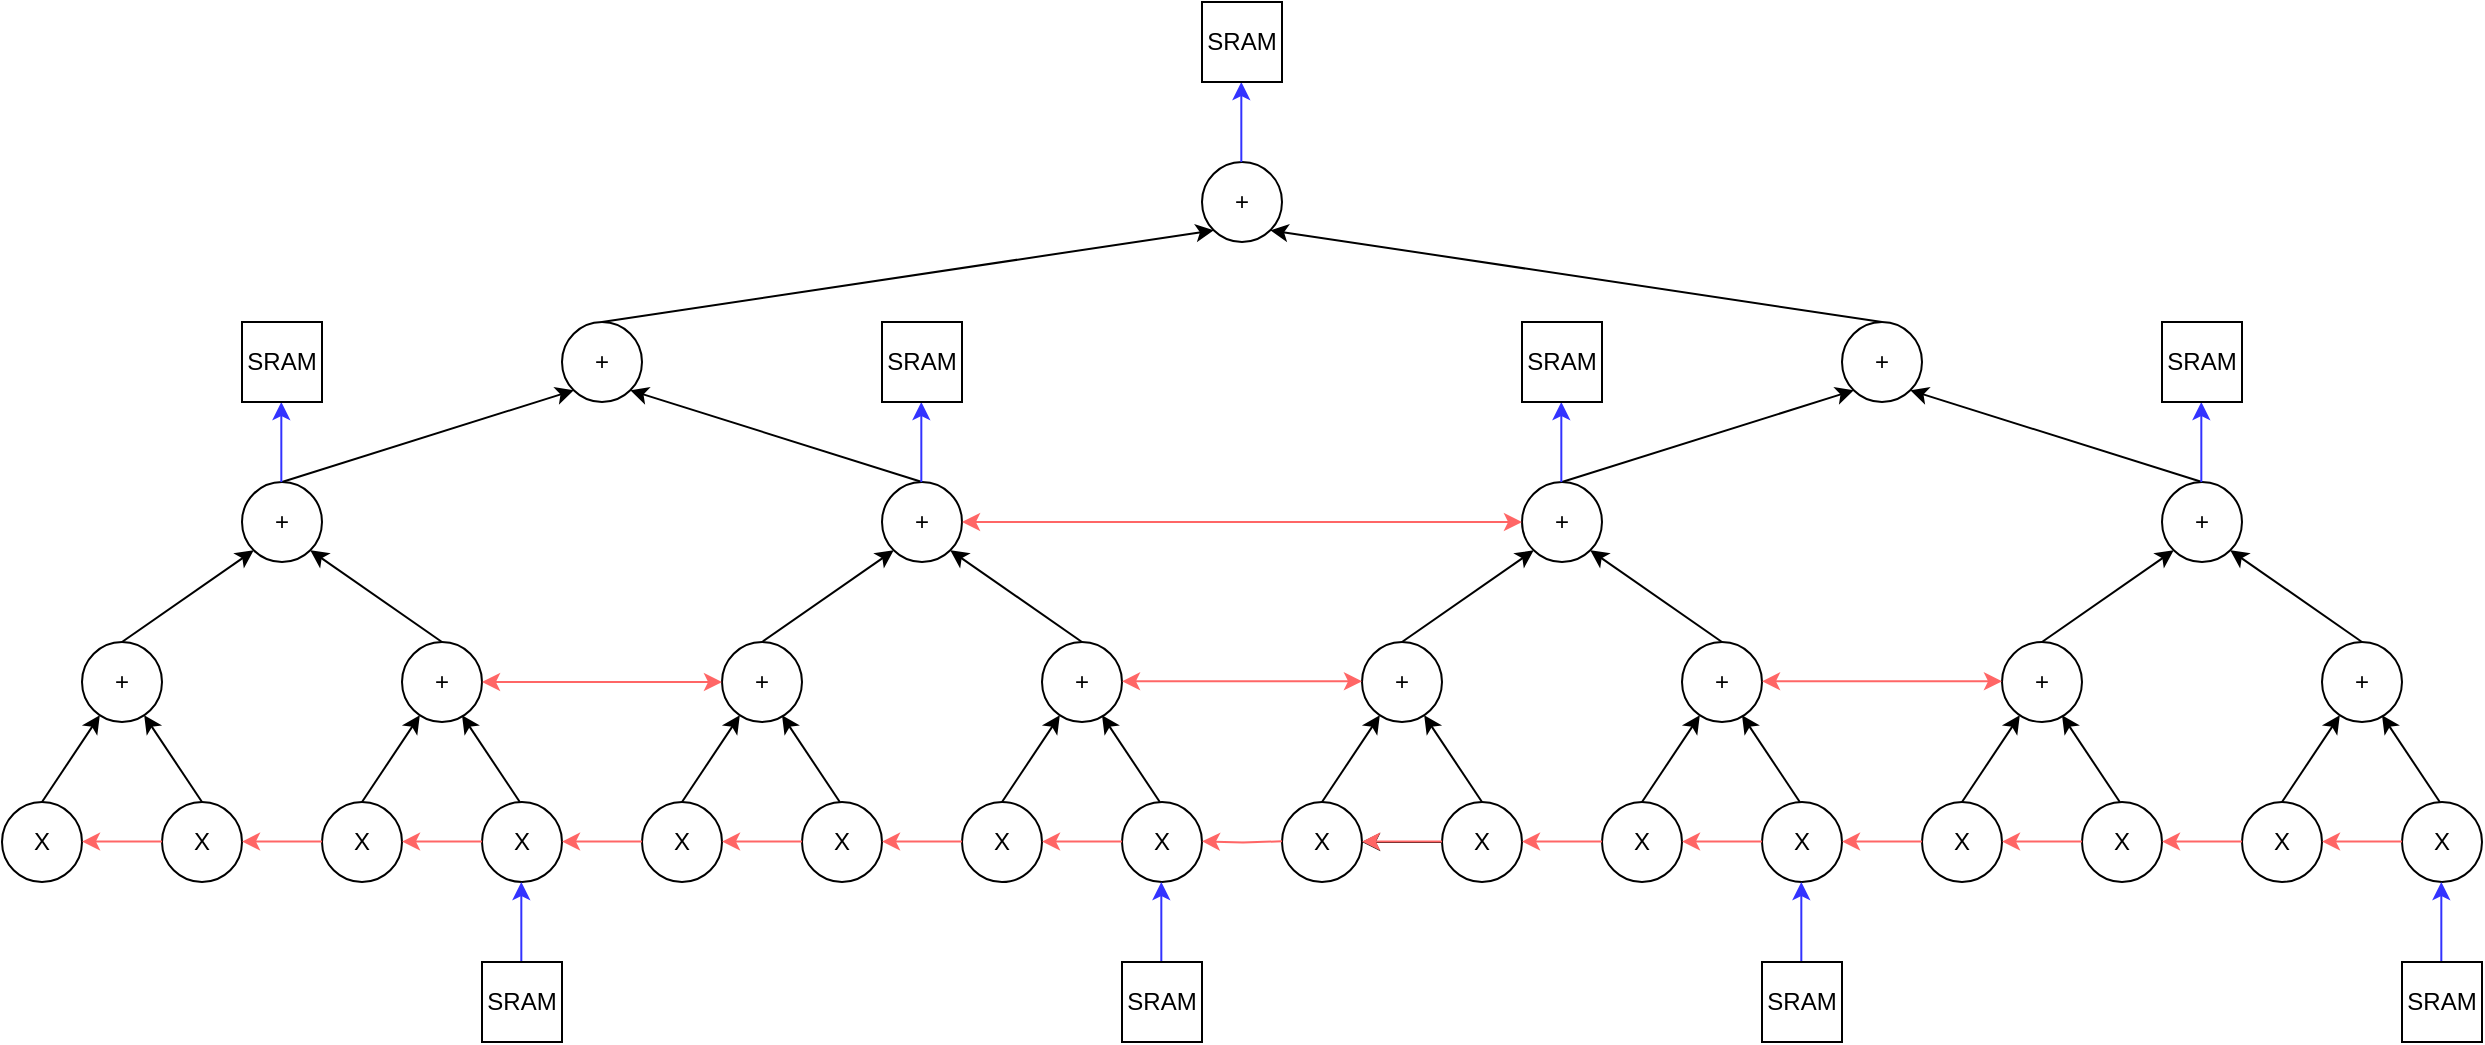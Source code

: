 <mxfile version="13.6.2" type="device"><diagram id="QJc6EMVZ3uqO9fo-sy3M" name="Page-1"><mxGraphModel dx="1425" dy="872" grid="1" gridSize="10" guides="1" tooltips="1" connect="1" arrows="1" fold="1" page="1" pageScale="1" pageWidth="850" pageHeight="1100" math="0" shadow="0"><root><mxCell id="0"/><mxCell id="1" parent="0"/><mxCell id="rm54IJr4ZHr50MgKYfA4-1" value="X" style="ellipse;whiteSpace=wrap;html=1;aspect=fixed;" vertex="1" parent="1"><mxGeometry x="40" y="400" width="40" height="40" as="geometry"/></mxCell><mxCell id="rm54IJr4ZHr50MgKYfA4-2" value="X" style="ellipse;whiteSpace=wrap;html=1;aspect=fixed;" vertex="1" parent="1"><mxGeometry x="120" y="400" width="40" height="40" as="geometry"/></mxCell><mxCell id="rm54IJr4ZHr50MgKYfA4-3" value="X" style="ellipse;whiteSpace=wrap;html=1;aspect=fixed;" vertex="1" parent="1"><mxGeometry x="200" y="400" width="40" height="40" as="geometry"/></mxCell><mxCell id="rm54IJr4ZHr50MgKYfA4-4" value="X" style="ellipse;whiteSpace=wrap;html=1;aspect=fixed;" vertex="1" parent="1"><mxGeometry x="280" y="400" width="40" height="40" as="geometry"/></mxCell><mxCell id="rm54IJr4ZHr50MgKYfA4-5" value="X" style="ellipse;whiteSpace=wrap;html=1;aspect=fixed;" vertex="1" parent="1"><mxGeometry x="360" y="400" width="40" height="40" as="geometry"/></mxCell><mxCell id="rm54IJr4ZHr50MgKYfA4-6" value="X" style="ellipse;whiteSpace=wrap;html=1;aspect=fixed;" vertex="1" parent="1"><mxGeometry x="440" y="400" width="40" height="40" as="geometry"/></mxCell><mxCell id="rm54IJr4ZHr50MgKYfA4-7" value="X" style="ellipse;whiteSpace=wrap;html=1;aspect=fixed;" vertex="1" parent="1"><mxGeometry x="520" y="400" width="40" height="40" as="geometry"/></mxCell><mxCell id="rm54IJr4ZHr50MgKYfA4-8" value="X" style="ellipse;whiteSpace=wrap;html=1;aspect=fixed;" vertex="1" parent="1"><mxGeometry x="600" y="400" width="40" height="40" as="geometry"/></mxCell><mxCell id="rm54IJr4ZHr50MgKYfA4-17" value="+" style="ellipse;whiteSpace=wrap;html=1;aspect=fixed;" vertex="1" parent="1"><mxGeometry x="80" y="320" width="40" height="40" as="geometry"/></mxCell><mxCell id="rm54IJr4ZHr50MgKYfA4-18" value="+" style="ellipse;whiteSpace=wrap;html=1;aspect=fixed;" vertex="1" parent="1"><mxGeometry x="400" y="320" width="40" height="40" as="geometry"/></mxCell><mxCell id="rm54IJr4ZHr50MgKYfA4-19" value="+" style="ellipse;whiteSpace=wrap;html=1;aspect=fixed;" vertex="1" parent="1"><mxGeometry x="240" y="320" width="40" height="40" as="geometry"/></mxCell><mxCell id="rm54IJr4ZHr50MgKYfA4-20" value="+" style="ellipse;whiteSpace=wrap;html=1;aspect=fixed;" vertex="1" parent="1"><mxGeometry x="560" y="320" width="40" height="40" as="geometry"/></mxCell><mxCell id="rm54IJr4ZHr50MgKYfA4-21" value="+" style="ellipse;whiteSpace=wrap;html=1;aspect=fixed;" vertex="1" parent="1"><mxGeometry x="160" y="240" width="40" height="40" as="geometry"/></mxCell><mxCell id="rm54IJr4ZHr50MgKYfA4-22" value="+" style="ellipse;whiteSpace=wrap;html=1;aspect=fixed;" vertex="1" parent="1"><mxGeometry x="480" y="240" width="40" height="40" as="geometry"/></mxCell><mxCell id="rm54IJr4ZHr50MgKYfA4-23" value="+" style="ellipse;whiteSpace=wrap;html=1;aspect=fixed;" vertex="1" parent="1"><mxGeometry x="320" y="160" width="40" height="40" as="geometry"/></mxCell><mxCell id="rm54IJr4ZHr50MgKYfA4-24" value="" style="endArrow=classic;html=1;strokeColor=#FF6666;" edge="1" parent="1"><mxGeometry width="50" height="50" relative="1" as="geometry"><mxPoint x="200" y="419.76" as="sourcePoint"/><mxPoint x="160" y="419.76" as="targetPoint"/></mxGeometry></mxCell><mxCell id="rm54IJr4ZHr50MgKYfA4-26" value="" style="endArrow=classic;html=1;strokeColor=#FF6666;" edge="1" parent="1"><mxGeometry width="50" height="50" relative="1" as="geometry"><mxPoint x="120" y="419.76" as="sourcePoint"/><mxPoint x="80" y="419.76" as="targetPoint"/></mxGeometry></mxCell><mxCell id="rm54IJr4ZHr50MgKYfA4-27" value="" style="endArrow=classic;html=1;strokeColor=#FF6666;" edge="1" parent="1"><mxGeometry width="50" height="50" relative="1" as="geometry"><mxPoint x="280" y="419.76" as="sourcePoint"/><mxPoint x="240" y="419.76" as="targetPoint"/></mxGeometry></mxCell><mxCell id="rm54IJr4ZHr50MgKYfA4-28" value="" style="endArrow=classic;html=1;strokeColor=#FF6666;" edge="1" parent="1"><mxGeometry width="50" height="50" relative="1" as="geometry"><mxPoint x="360" y="419.76" as="sourcePoint"/><mxPoint x="320" y="419.76" as="targetPoint"/></mxGeometry></mxCell><mxCell id="rm54IJr4ZHr50MgKYfA4-29" value="" style="endArrow=classic;html=1;strokeColor=#FF6666;" edge="1" parent="1"><mxGeometry width="50" height="50" relative="1" as="geometry"><mxPoint x="440" y="419.76" as="sourcePoint"/><mxPoint x="400" y="419.76" as="targetPoint"/></mxGeometry></mxCell><mxCell id="rm54IJr4ZHr50MgKYfA4-30" value="" style="endArrow=classic;html=1;strokeColor=#FF6666;" edge="1" parent="1"><mxGeometry width="50" height="50" relative="1" as="geometry"><mxPoint x="520" y="419.76" as="sourcePoint"/><mxPoint x="480" y="419.76" as="targetPoint"/></mxGeometry></mxCell><mxCell id="rm54IJr4ZHr50MgKYfA4-31" value="" style="endArrow=classic;html=1;strokeColor=#FF6666;" edge="1" parent="1"><mxGeometry width="50" height="50" relative="1" as="geometry"><mxPoint x="600" y="419.76" as="sourcePoint"/><mxPoint x="560" y="419.76" as="targetPoint"/></mxGeometry></mxCell><mxCell id="rm54IJr4ZHr50MgKYfA4-32" value="" style="endArrow=classic;html=1;exitX=0.5;exitY=0;exitDx=0;exitDy=0;entryX=0;entryY=1;entryDx=0;entryDy=0;" edge="1" parent="1" source="rm54IJr4ZHr50MgKYfA4-17" target="rm54IJr4ZHr50MgKYfA4-21"><mxGeometry width="50" height="50" relative="1" as="geometry"><mxPoint x="100" y="290" as="sourcePoint"/><mxPoint x="60" y="290" as="targetPoint"/></mxGeometry></mxCell><mxCell id="rm54IJr4ZHr50MgKYfA4-36" value="" style="endArrow=classic;html=1;exitX=0.5;exitY=0;exitDx=0;exitDy=0;endFill=1;" edge="1" parent="1" source="rm54IJr4ZHr50MgKYfA4-1" target="rm54IJr4ZHr50MgKYfA4-17"><mxGeometry width="50" height="50" relative="1" as="geometry"><mxPoint x="40" y="260" as="sourcePoint"/><mxPoint x="90" y="210" as="targetPoint"/></mxGeometry></mxCell><mxCell id="rm54IJr4ZHr50MgKYfA4-37" value="" style="endArrow=classic;html=1;exitX=0.5;exitY=0;exitDx=0;exitDy=0;endFill=1;" edge="1" parent="1" source="rm54IJr4ZHr50MgKYfA4-2" target="rm54IJr4ZHr50MgKYfA4-17"><mxGeometry width="50" height="50" relative="1" as="geometry"><mxPoint x="150" y="393.36" as="sourcePoint"/><mxPoint x="178.906" y="350.001" as="targetPoint"/></mxGeometry></mxCell><mxCell id="rm54IJr4ZHr50MgKYfA4-38" value="" style="endArrow=classic;html=1;exitX=0.5;exitY=0;exitDx=0;exitDy=0;endFill=1;" edge="1" parent="1"><mxGeometry width="50" height="50" relative="1" as="geometry"><mxPoint x="298.91" y="400.0" as="sourcePoint"/><mxPoint x="270.004" y="356.641" as="targetPoint"/></mxGeometry></mxCell><mxCell id="rm54IJr4ZHr50MgKYfA4-39" value="" style="endArrow=classic;html=1;exitX=0.5;exitY=0;exitDx=0;exitDy=0;endFill=1;" edge="1" parent="1"><mxGeometry width="50" height="50" relative="1" as="geometry"><mxPoint x="458.91" y="400.0" as="sourcePoint"/><mxPoint x="430.004" y="356.641" as="targetPoint"/></mxGeometry></mxCell><mxCell id="rm54IJr4ZHr50MgKYfA4-40" value="" style="endArrow=classic;html=1;exitX=0.5;exitY=0;exitDx=0;exitDy=0;endFill=1;" edge="1" parent="1"><mxGeometry width="50" height="50" relative="1" as="geometry"><mxPoint x="618.91" y="400.0" as="sourcePoint"/><mxPoint x="590.004" y="356.641" as="targetPoint"/></mxGeometry></mxCell><mxCell id="rm54IJr4ZHr50MgKYfA4-41" value="" style="endArrow=classic;html=1;exitX=0.5;exitY=0;exitDx=0;exitDy=0;endFill=1;" edge="1" parent="1"><mxGeometry width="50" height="50" relative="1" as="geometry"><mxPoint x="220" y="400.0" as="sourcePoint"/><mxPoint x="248.906" y="356.641" as="targetPoint"/></mxGeometry></mxCell><mxCell id="rm54IJr4ZHr50MgKYfA4-42" value="" style="endArrow=classic;html=1;exitX=0.5;exitY=0;exitDx=0;exitDy=0;endFill=1;" edge="1" parent="1"><mxGeometry width="50" height="50" relative="1" as="geometry"><mxPoint x="380" y="400.0" as="sourcePoint"/><mxPoint x="408.906" y="356.641" as="targetPoint"/></mxGeometry></mxCell><mxCell id="rm54IJr4ZHr50MgKYfA4-43" value="" style="endArrow=classic;html=1;exitX=0.5;exitY=0;exitDx=0;exitDy=0;endFill=1;" edge="1" parent="1"><mxGeometry width="50" height="50" relative="1" as="geometry"><mxPoint x="540" y="400.0" as="sourcePoint"/><mxPoint x="568.906" y="356.641" as="targetPoint"/></mxGeometry></mxCell><mxCell id="rm54IJr4ZHr50MgKYfA4-44" value="" style="endArrow=classic;html=1;exitX=0.5;exitY=0;exitDx=0;exitDy=0;entryX=0;entryY=1;entryDx=0;entryDy=0;" edge="1" parent="1"><mxGeometry width="50" height="50" relative="1" as="geometry"><mxPoint x="420" y="320" as="sourcePoint"/><mxPoint x="485.858" y="274.142" as="targetPoint"/></mxGeometry></mxCell><mxCell id="rm54IJr4ZHr50MgKYfA4-45" value="" style="endArrow=classic;html=1;entryX=1;entryY=1;entryDx=0;entryDy=0;exitX=0.5;exitY=0;exitDx=0;exitDy=0;" edge="1" parent="1" source="rm54IJr4ZHr50MgKYfA4-19" target="rm54IJr4ZHr50MgKYfA4-21"><mxGeometry width="50" height="50" relative="1" as="geometry"><mxPoint x="270" y="300" as="sourcePoint"/><mxPoint x="320" y="250" as="targetPoint"/></mxGeometry></mxCell><mxCell id="rm54IJr4ZHr50MgKYfA4-46" value="" style="endArrow=classic;html=1;entryX=1;entryY=1;entryDx=0;entryDy=0;exitX=0.5;exitY=0;exitDx=0;exitDy=0;" edge="1" parent="1" source="rm54IJr4ZHr50MgKYfA4-20" target="rm54IJr4ZHr50MgKYfA4-22"><mxGeometry width="50" height="50" relative="1" as="geometry"><mxPoint x="585.86" y="320" as="sourcePoint"/><mxPoint x="520.002" y="274.142" as="targetPoint"/></mxGeometry></mxCell><mxCell id="rm54IJr4ZHr50MgKYfA4-47" value="" style="endArrow=classic;html=1;exitX=0.5;exitY=0;exitDx=0;exitDy=0;entryX=1;entryY=1;entryDx=0;entryDy=0;" edge="1" parent="1" source="rm54IJr4ZHr50MgKYfA4-22" target="rm54IJr4ZHr50MgKYfA4-23"><mxGeometry width="50" height="50" relative="1" as="geometry"><mxPoint x="390" y="240" as="sourcePoint"/><mxPoint x="390" y="200" as="targetPoint"/></mxGeometry></mxCell><mxCell id="rm54IJr4ZHr50MgKYfA4-48" value="" style="endArrow=classic;html=1;exitX=0.5;exitY=0;exitDx=0;exitDy=0;entryX=0;entryY=1;entryDx=0;entryDy=0;" edge="1" parent="1" source="rm54IJr4ZHr50MgKYfA4-21" target="rm54IJr4ZHr50MgKYfA4-23"><mxGeometry width="50" height="50" relative="1" as="geometry"><mxPoint x="180" y="230" as="sourcePoint"/><mxPoint x="230" y="180" as="targetPoint"/></mxGeometry></mxCell><mxCell id="rm54IJr4ZHr50MgKYfA4-49" value="X" style="ellipse;whiteSpace=wrap;html=1;aspect=fixed;" vertex="1" parent="1"><mxGeometry x="680" y="400" width="40" height="40" as="geometry"/></mxCell><mxCell id="rm54IJr4ZHr50MgKYfA4-85" value="" style="edgeStyle=orthogonalEdgeStyle;rounded=0;orthogonalLoop=1;jettySize=auto;html=1;endArrow=classic;endFill=1;" edge="1" parent="1" source="rm54IJr4ZHr50MgKYfA4-50" target="rm54IJr4ZHr50MgKYfA4-49"><mxGeometry relative="1" as="geometry"/></mxCell><mxCell id="rm54IJr4ZHr50MgKYfA4-50" value="X" style="ellipse;whiteSpace=wrap;html=1;aspect=fixed;" vertex="1" parent="1"><mxGeometry x="760" y="400" width="40" height="40" as="geometry"/></mxCell><mxCell id="rm54IJr4ZHr50MgKYfA4-51" value="X" style="ellipse;whiteSpace=wrap;html=1;aspect=fixed;" vertex="1" parent="1"><mxGeometry x="840" y="400" width="40" height="40" as="geometry"/></mxCell><mxCell id="rm54IJr4ZHr50MgKYfA4-52" value="X" style="ellipse;whiteSpace=wrap;html=1;aspect=fixed;" vertex="1" parent="1"><mxGeometry x="920" y="400" width="40" height="40" as="geometry"/></mxCell><mxCell id="rm54IJr4ZHr50MgKYfA4-53" value="X" style="ellipse;whiteSpace=wrap;html=1;aspect=fixed;" vertex="1" parent="1"><mxGeometry x="1000" y="400" width="40" height="40" as="geometry"/></mxCell><mxCell id="rm54IJr4ZHr50MgKYfA4-54" value="X" style="ellipse;whiteSpace=wrap;html=1;aspect=fixed;" vertex="1" parent="1"><mxGeometry x="1080" y="400" width="40" height="40" as="geometry"/></mxCell><mxCell id="rm54IJr4ZHr50MgKYfA4-55" value="X" style="ellipse;whiteSpace=wrap;html=1;aspect=fixed;" vertex="1" parent="1"><mxGeometry x="1160" y="400" width="40" height="40" as="geometry"/></mxCell><mxCell id="rm54IJr4ZHr50MgKYfA4-56" value="X" style="ellipse;whiteSpace=wrap;html=1;aspect=fixed;" vertex="1" parent="1"><mxGeometry x="1240" y="400" width="40" height="40" as="geometry"/></mxCell><mxCell id="rm54IJr4ZHr50MgKYfA4-57" value="+" style="ellipse;whiteSpace=wrap;html=1;aspect=fixed;" vertex="1" parent="1"><mxGeometry x="720" y="320" width="40" height="40" as="geometry"/></mxCell><mxCell id="rm54IJr4ZHr50MgKYfA4-58" value="+" style="ellipse;whiteSpace=wrap;html=1;aspect=fixed;" vertex="1" parent="1"><mxGeometry x="1040" y="320" width="40" height="40" as="geometry"/></mxCell><mxCell id="rm54IJr4ZHr50MgKYfA4-59" value="+" style="ellipse;whiteSpace=wrap;html=1;aspect=fixed;" vertex="1" parent="1"><mxGeometry x="880" y="320" width="40" height="40" as="geometry"/></mxCell><mxCell id="rm54IJr4ZHr50MgKYfA4-60" value="+" style="ellipse;whiteSpace=wrap;html=1;aspect=fixed;" vertex="1" parent="1"><mxGeometry x="1200" y="320" width="40" height="40" as="geometry"/></mxCell><mxCell id="rm54IJr4ZHr50MgKYfA4-61" value="+" style="ellipse;whiteSpace=wrap;html=1;aspect=fixed;" vertex="1" parent="1"><mxGeometry x="800" y="240" width="40" height="40" as="geometry"/></mxCell><mxCell id="rm54IJr4ZHr50MgKYfA4-62" value="+" style="ellipse;whiteSpace=wrap;html=1;aspect=fixed;" vertex="1" parent="1"><mxGeometry x="1120" y="240" width="40" height="40" as="geometry"/></mxCell><mxCell id="rm54IJr4ZHr50MgKYfA4-63" value="+" style="ellipse;whiteSpace=wrap;html=1;aspect=fixed;" vertex="1" parent="1"><mxGeometry x="960" y="160" width="40" height="40" as="geometry"/></mxCell><mxCell id="rm54IJr4ZHr50MgKYfA4-64" value="" style="endArrow=classic;html=1;strokeColor=#FF6666;" edge="1" parent="1"><mxGeometry width="50" height="50" relative="1" as="geometry"><mxPoint x="840" y="419.76" as="sourcePoint"/><mxPoint x="800" y="419.76" as="targetPoint"/></mxGeometry></mxCell><mxCell id="rm54IJr4ZHr50MgKYfA4-65" value="" style="endArrow=classic;html=1;strokeColor=#FF6666;" edge="1" parent="1"><mxGeometry width="50" height="50" relative="1" as="geometry"><mxPoint x="760" y="419.76" as="sourcePoint"/><mxPoint x="720" y="419.76" as="targetPoint"/></mxGeometry></mxCell><mxCell id="rm54IJr4ZHr50MgKYfA4-66" value="" style="endArrow=classic;html=1;strokeColor=#FF6666;" edge="1" parent="1"><mxGeometry width="50" height="50" relative="1" as="geometry"><mxPoint x="920" y="419.76" as="sourcePoint"/><mxPoint x="880" y="419.76" as="targetPoint"/></mxGeometry></mxCell><mxCell id="rm54IJr4ZHr50MgKYfA4-67" value="" style="endArrow=classic;html=1;strokeColor=#FF6666;" edge="1" parent="1"><mxGeometry width="50" height="50" relative="1" as="geometry"><mxPoint x="1000" y="419.76" as="sourcePoint"/><mxPoint x="960" y="419.76" as="targetPoint"/></mxGeometry></mxCell><mxCell id="rm54IJr4ZHr50MgKYfA4-68" value="" style="endArrow=classic;html=1;strokeColor=#FF6666;" edge="1" parent="1"><mxGeometry width="50" height="50" relative="1" as="geometry"><mxPoint x="1080" y="419.76" as="sourcePoint"/><mxPoint x="1040" y="419.76" as="targetPoint"/></mxGeometry></mxCell><mxCell id="rm54IJr4ZHr50MgKYfA4-69" value="" style="endArrow=classic;html=1;strokeColor=#FF6666;" edge="1" parent="1"><mxGeometry width="50" height="50" relative="1" as="geometry"><mxPoint x="1160" y="419.76" as="sourcePoint"/><mxPoint x="1120" y="419.76" as="targetPoint"/></mxGeometry></mxCell><mxCell id="rm54IJr4ZHr50MgKYfA4-70" value="" style="endArrow=classic;html=1;strokeColor=#FF6666;" edge="1" parent="1"><mxGeometry width="50" height="50" relative="1" as="geometry"><mxPoint x="1240" y="419.76" as="sourcePoint"/><mxPoint x="1200" y="419.76" as="targetPoint"/></mxGeometry></mxCell><mxCell id="rm54IJr4ZHr50MgKYfA4-71" value="" style="endArrow=classic;html=1;exitX=0.5;exitY=0;exitDx=0;exitDy=0;entryX=0;entryY=1;entryDx=0;entryDy=0;" edge="1" parent="1" source="rm54IJr4ZHr50MgKYfA4-57" target="rm54IJr4ZHr50MgKYfA4-61"><mxGeometry width="50" height="50" relative="1" as="geometry"><mxPoint x="740" y="290" as="sourcePoint"/><mxPoint x="700" y="290" as="targetPoint"/></mxGeometry></mxCell><mxCell id="rm54IJr4ZHr50MgKYfA4-72" value="" style="endArrow=classic;html=1;exitX=0.5;exitY=0;exitDx=0;exitDy=0;endFill=1;" edge="1" parent="1" source="rm54IJr4ZHr50MgKYfA4-49" target="rm54IJr4ZHr50MgKYfA4-57"><mxGeometry width="50" height="50" relative="1" as="geometry"><mxPoint x="680" y="260" as="sourcePoint"/><mxPoint x="730" y="210" as="targetPoint"/></mxGeometry></mxCell><mxCell id="rm54IJr4ZHr50MgKYfA4-73" value="" style="endArrow=classic;html=1;exitX=0.5;exitY=0;exitDx=0;exitDy=0;endFill=1;" edge="1" parent="1" source="rm54IJr4ZHr50MgKYfA4-50" target="rm54IJr4ZHr50MgKYfA4-57"><mxGeometry width="50" height="50" relative="1" as="geometry"><mxPoint x="790" y="393.36" as="sourcePoint"/><mxPoint x="818.906" y="350.001" as="targetPoint"/></mxGeometry></mxCell><mxCell id="rm54IJr4ZHr50MgKYfA4-74" value="" style="endArrow=classic;html=1;exitX=0.5;exitY=0;exitDx=0;exitDy=0;endFill=1;" edge="1" parent="1"><mxGeometry width="50" height="50" relative="1" as="geometry"><mxPoint x="938.91" y="400" as="sourcePoint"/><mxPoint x="910.004" y="356.641" as="targetPoint"/></mxGeometry></mxCell><mxCell id="rm54IJr4ZHr50MgKYfA4-75" value="" style="endArrow=classic;html=1;exitX=0.5;exitY=0;exitDx=0;exitDy=0;endFill=1;" edge="1" parent="1"><mxGeometry width="50" height="50" relative="1" as="geometry"><mxPoint x="1098.91" y="400" as="sourcePoint"/><mxPoint x="1070.004" y="356.641" as="targetPoint"/></mxGeometry></mxCell><mxCell id="rm54IJr4ZHr50MgKYfA4-76" value="" style="endArrow=classic;html=1;exitX=0.5;exitY=0;exitDx=0;exitDy=0;endFill=1;" edge="1" parent="1"><mxGeometry width="50" height="50" relative="1" as="geometry"><mxPoint x="1258.91" y="400" as="sourcePoint"/><mxPoint x="1230.004" y="356.641" as="targetPoint"/></mxGeometry></mxCell><mxCell id="rm54IJr4ZHr50MgKYfA4-77" value="" style="endArrow=classic;html=1;exitX=0.5;exitY=0;exitDx=0;exitDy=0;endFill=1;" edge="1" parent="1"><mxGeometry width="50" height="50" relative="1" as="geometry"><mxPoint x="860" y="400" as="sourcePoint"/><mxPoint x="888.906" y="356.641" as="targetPoint"/></mxGeometry></mxCell><mxCell id="rm54IJr4ZHr50MgKYfA4-78" value="" style="endArrow=classic;html=1;exitX=0.5;exitY=0;exitDx=0;exitDy=0;endFill=1;" edge="1" parent="1"><mxGeometry width="50" height="50" relative="1" as="geometry"><mxPoint x="1020" y="400" as="sourcePoint"/><mxPoint x="1048.906" y="356.641" as="targetPoint"/></mxGeometry></mxCell><mxCell id="rm54IJr4ZHr50MgKYfA4-79" value="" style="endArrow=classic;html=1;exitX=0.5;exitY=0;exitDx=0;exitDy=0;endFill=1;" edge="1" parent="1"><mxGeometry width="50" height="50" relative="1" as="geometry"><mxPoint x="1180" y="400" as="sourcePoint"/><mxPoint x="1208.906" y="356.641" as="targetPoint"/></mxGeometry></mxCell><mxCell id="rm54IJr4ZHr50MgKYfA4-80" value="" style="endArrow=classic;html=1;exitX=0.5;exitY=0;exitDx=0;exitDy=0;entryX=0;entryY=1;entryDx=0;entryDy=0;" edge="1" parent="1"><mxGeometry width="50" height="50" relative="1" as="geometry"><mxPoint x="1060" y="320" as="sourcePoint"/><mxPoint x="1125.858" y="274.142" as="targetPoint"/></mxGeometry></mxCell><mxCell id="rm54IJr4ZHr50MgKYfA4-81" value="" style="endArrow=classic;html=1;entryX=1;entryY=1;entryDx=0;entryDy=0;exitX=0.5;exitY=0;exitDx=0;exitDy=0;" edge="1" parent="1" source="rm54IJr4ZHr50MgKYfA4-59" target="rm54IJr4ZHr50MgKYfA4-61"><mxGeometry width="50" height="50" relative="1" as="geometry"><mxPoint x="910" y="300" as="sourcePoint"/><mxPoint x="960" y="250" as="targetPoint"/></mxGeometry></mxCell><mxCell id="rm54IJr4ZHr50MgKYfA4-82" value="" style="endArrow=classic;html=1;entryX=1;entryY=1;entryDx=0;entryDy=0;exitX=0.5;exitY=0;exitDx=0;exitDy=0;" edge="1" parent="1" source="rm54IJr4ZHr50MgKYfA4-60" target="rm54IJr4ZHr50MgKYfA4-62"><mxGeometry width="50" height="50" relative="1" as="geometry"><mxPoint x="1225.86" y="320" as="sourcePoint"/><mxPoint x="1160.002" y="274.142" as="targetPoint"/></mxGeometry></mxCell><mxCell id="rm54IJr4ZHr50MgKYfA4-83" value="" style="endArrow=classic;html=1;exitX=0.5;exitY=0;exitDx=0;exitDy=0;entryX=1;entryY=1;entryDx=0;entryDy=0;" edge="1" parent="1" source="rm54IJr4ZHr50MgKYfA4-62" target="rm54IJr4ZHr50MgKYfA4-63"><mxGeometry width="50" height="50" relative="1" as="geometry"><mxPoint x="1030" y="240" as="sourcePoint"/><mxPoint x="1030" y="200" as="targetPoint"/></mxGeometry></mxCell><mxCell id="rm54IJr4ZHr50MgKYfA4-84" value="" style="endArrow=classic;html=1;exitX=0.5;exitY=0;exitDx=0;exitDy=0;entryX=0;entryY=1;entryDx=0;entryDy=0;" edge="1" parent="1" source="rm54IJr4ZHr50MgKYfA4-61" target="rm54IJr4ZHr50MgKYfA4-63"><mxGeometry width="50" height="50" relative="1" as="geometry"><mxPoint x="820" y="230" as="sourcePoint"/><mxPoint x="870" y="180" as="targetPoint"/></mxGeometry></mxCell><mxCell id="rm54IJr4ZHr50MgKYfA4-86" value="" style="edgeStyle=orthogonalEdgeStyle;rounded=0;orthogonalLoop=1;jettySize=auto;html=1;endArrow=classic;endFill=1;strokeColor=#FF6666;" edge="1" parent="1"><mxGeometry relative="1" as="geometry"><mxPoint x="680" y="419.66" as="sourcePoint"/><mxPoint x="640" y="419.66" as="targetPoint"/></mxGeometry></mxCell><mxCell id="rm54IJr4ZHr50MgKYfA4-87" value="+" style="ellipse;whiteSpace=wrap;html=1;aspect=fixed;" vertex="1" parent="1"><mxGeometry x="640" y="80" width="40" height="40" as="geometry"/></mxCell><mxCell id="rm54IJr4ZHr50MgKYfA4-88" value="" style="endArrow=classic;html=1;exitX=0.5;exitY=0;exitDx=0;exitDy=0;entryX=0;entryY=1;entryDx=0;entryDy=0;" edge="1" parent="1" source="rm54IJr4ZHr50MgKYfA4-23" target="rm54IJr4ZHr50MgKYfA4-87"><mxGeometry width="50" height="50" relative="1" as="geometry"><mxPoint x="360" y="140" as="sourcePoint"/><mxPoint x="410" y="90" as="targetPoint"/></mxGeometry></mxCell><mxCell id="rm54IJr4ZHr50MgKYfA4-89" value="" style="endArrow=classic;html=1;exitX=0.5;exitY=0;exitDx=0;exitDy=0;entryX=1;entryY=1;entryDx=0;entryDy=0;" edge="1" parent="1" source="rm54IJr4ZHr50MgKYfA4-63" target="rm54IJr4ZHr50MgKYfA4-87"><mxGeometry width="50" height="50" relative="1" as="geometry"><mxPoint x="820" y="120" as="sourcePoint"/><mxPoint x="870" y="70" as="targetPoint"/></mxGeometry></mxCell><mxCell id="rm54IJr4ZHr50MgKYfA4-90" value="" style="endArrow=classic;startArrow=classic;html=1;exitX=1;exitY=0.5;exitDx=0;exitDy=0;entryX=0;entryY=0.5;entryDx=0;entryDy=0;strokeColor=#FF6666;" edge="1" parent="1" source="rm54IJr4ZHr50MgKYfA4-22" target="rm54IJr4ZHr50MgKYfA4-61"><mxGeometry width="50" height="50" relative="1" as="geometry"><mxPoint x="630" y="259.66" as="sourcePoint"/><mxPoint x="700" y="259.66" as="targetPoint"/></mxGeometry></mxCell><mxCell id="rm54IJr4ZHr50MgKYfA4-91" value="" style="endArrow=classic;startArrow=classic;html=1;entryX=0;entryY=0.5;entryDx=0;entryDy=0;exitX=1;exitY=0.5;exitDx=0;exitDy=0;strokeColor=#FF6666;" edge="1" parent="1" source="rm54IJr4ZHr50MgKYfA4-19" target="rm54IJr4ZHr50MgKYfA4-18"><mxGeometry width="50" height="50" relative="1" as="geometry"><mxPoint x="310" y="339.66" as="sourcePoint"/><mxPoint x="360" y="339.66" as="targetPoint"/></mxGeometry></mxCell><mxCell id="rm54IJr4ZHr50MgKYfA4-92" value="" style="endArrow=classic;startArrow=classic;html=1;entryX=0;entryY=0.5;entryDx=0;entryDy=0;exitX=1;exitY=0.5;exitDx=0;exitDy=0;strokeColor=#FF6666;" edge="1" parent="1"><mxGeometry width="50" height="50" relative="1" as="geometry"><mxPoint x="600" y="339.66" as="sourcePoint"/><mxPoint x="720" y="339.66" as="targetPoint"/></mxGeometry></mxCell><mxCell id="rm54IJr4ZHr50MgKYfA4-93" value="" style="endArrow=classic;startArrow=classic;html=1;entryX=0;entryY=0.5;entryDx=0;entryDy=0;exitX=1;exitY=0.5;exitDx=0;exitDy=0;strokeColor=#FF6666;" edge="1" parent="1"><mxGeometry width="50" height="50" relative="1" as="geometry"><mxPoint x="920" y="339.66" as="sourcePoint"/><mxPoint x="1040" y="339.66" as="targetPoint"/></mxGeometry></mxCell><mxCell id="rm54IJr4ZHr50MgKYfA4-94" value="" style="endArrow=classic;html=1;strokeColor=#3333FF;" edge="1" parent="1"><mxGeometry width="50" height="50" relative="1" as="geometry"><mxPoint x="299.66" y="480" as="sourcePoint"/><mxPoint x="299.66" y="440" as="targetPoint"/></mxGeometry></mxCell><mxCell id="rm54IJr4ZHr50MgKYfA4-95" value="" style="endArrow=classic;html=1;strokeColor=#3333FF;" edge="1" parent="1"><mxGeometry width="50" height="50" relative="1" as="geometry"><mxPoint x="619.66" y="480" as="sourcePoint"/><mxPoint x="619.66" y="440" as="targetPoint"/></mxGeometry></mxCell><mxCell id="rm54IJr4ZHr50MgKYfA4-96" value="" style="endArrow=classic;html=1;strokeColor=#3333FF;" edge="1" parent="1"><mxGeometry width="50" height="50" relative="1" as="geometry"><mxPoint x="939.66" y="480" as="sourcePoint"/><mxPoint x="939.66" y="440" as="targetPoint"/></mxGeometry></mxCell><mxCell id="rm54IJr4ZHr50MgKYfA4-97" value="" style="endArrow=classic;html=1;strokeColor=#3333FF;" edge="1" parent="1"><mxGeometry width="50" height="50" relative="1" as="geometry"><mxPoint x="1259.66" y="480" as="sourcePoint"/><mxPoint x="1259.66" y="440" as="targetPoint"/></mxGeometry></mxCell><mxCell id="rm54IJr4ZHr50MgKYfA4-98" value="" style="endArrow=classic;html=1;strokeColor=#3333FF;" edge="1" parent="1"><mxGeometry width="50" height="50" relative="1" as="geometry"><mxPoint x="179.66" y="240" as="sourcePoint"/><mxPoint x="179.66" y="200" as="targetPoint"/></mxGeometry></mxCell><mxCell id="rm54IJr4ZHr50MgKYfA4-99" value="" style="endArrow=classic;html=1;strokeColor=#3333FF;" edge="1" parent="1"><mxGeometry width="50" height="50" relative="1" as="geometry"><mxPoint x="499.66" y="240" as="sourcePoint"/><mxPoint x="499.66" y="200" as="targetPoint"/></mxGeometry></mxCell><mxCell id="rm54IJr4ZHr50MgKYfA4-100" value="" style="endArrow=classic;html=1;strokeColor=#3333FF;" edge="1" parent="1"><mxGeometry width="50" height="50" relative="1" as="geometry"><mxPoint x="819.66" y="240" as="sourcePoint"/><mxPoint x="819.66" y="200" as="targetPoint"/></mxGeometry></mxCell><mxCell id="rm54IJr4ZHr50MgKYfA4-101" value="" style="endArrow=classic;html=1;strokeColor=#3333FF;" edge="1" parent="1"><mxGeometry width="50" height="50" relative="1" as="geometry"><mxPoint x="1139.66" y="240" as="sourcePoint"/><mxPoint x="1139.66" y="200" as="targetPoint"/></mxGeometry></mxCell><mxCell id="rm54IJr4ZHr50MgKYfA4-102" value="" style="endArrow=classic;html=1;strokeColor=#3333FF;" edge="1" parent="1"><mxGeometry width="50" height="50" relative="1" as="geometry"><mxPoint x="659.66" y="80" as="sourcePoint"/><mxPoint x="659.66" y="40" as="targetPoint"/></mxGeometry></mxCell><mxCell id="rm54IJr4ZHr50MgKYfA4-103" value="SRAM" style="whiteSpace=wrap;html=1;aspect=fixed;" vertex="1" parent="1"><mxGeometry x="280" y="480" width="40" height="40" as="geometry"/></mxCell><mxCell id="rm54IJr4ZHr50MgKYfA4-104" value="SRAM" style="whiteSpace=wrap;html=1;aspect=fixed;" vertex="1" parent="1"><mxGeometry x="600" y="480" width="40" height="40" as="geometry"/></mxCell><mxCell id="rm54IJr4ZHr50MgKYfA4-105" value="SRAM" style="whiteSpace=wrap;html=1;aspect=fixed;" vertex="1" parent="1"><mxGeometry x="920" y="480" width="40" height="40" as="geometry"/></mxCell><mxCell id="rm54IJr4ZHr50MgKYfA4-106" value="SRAM" style="whiteSpace=wrap;html=1;aspect=fixed;" vertex="1" parent="1"><mxGeometry x="1240" y="480" width="40" height="40" as="geometry"/></mxCell><mxCell id="rm54IJr4ZHr50MgKYfA4-107" value="SRAM" style="whiteSpace=wrap;html=1;aspect=fixed;" vertex="1" parent="1"><mxGeometry x="1120" y="160" width="40" height="40" as="geometry"/></mxCell><mxCell id="rm54IJr4ZHr50MgKYfA4-108" value="SRAM" style="whiteSpace=wrap;html=1;aspect=fixed;" vertex="1" parent="1"><mxGeometry x="800" y="160" width="40" height="40" as="geometry"/></mxCell><mxCell id="rm54IJr4ZHr50MgKYfA4-109" value="SRAM" style="whiteSpace=wrap;html=1;aspect=fixed;" vertex="1" parent="1"><mxGeometry x="480" y="160" width="40" height="40" as="geometry"/></mxCell><mxCell id="rm54IJr4ZHr50MgKYfA4-110" value="SRAM" style="whiteSpace=wrap;html=1;aspect=fixed;" vertex="1" parent="1"><mxGeometry x="160" y="160" width="40" height="40" as="geometry"/></mxCell><mxCell id="rm54IJr4ZHr50MgKYfA4-111" value="SRAM" style="whiteSpace=wrap;html=1;aspect=fixed;" vertex="1" parent="1"><mxGeometry x="640" width="40" height="40" as="geometry"/></mxCell></root></mxGraphModel></diagram></mxfile>